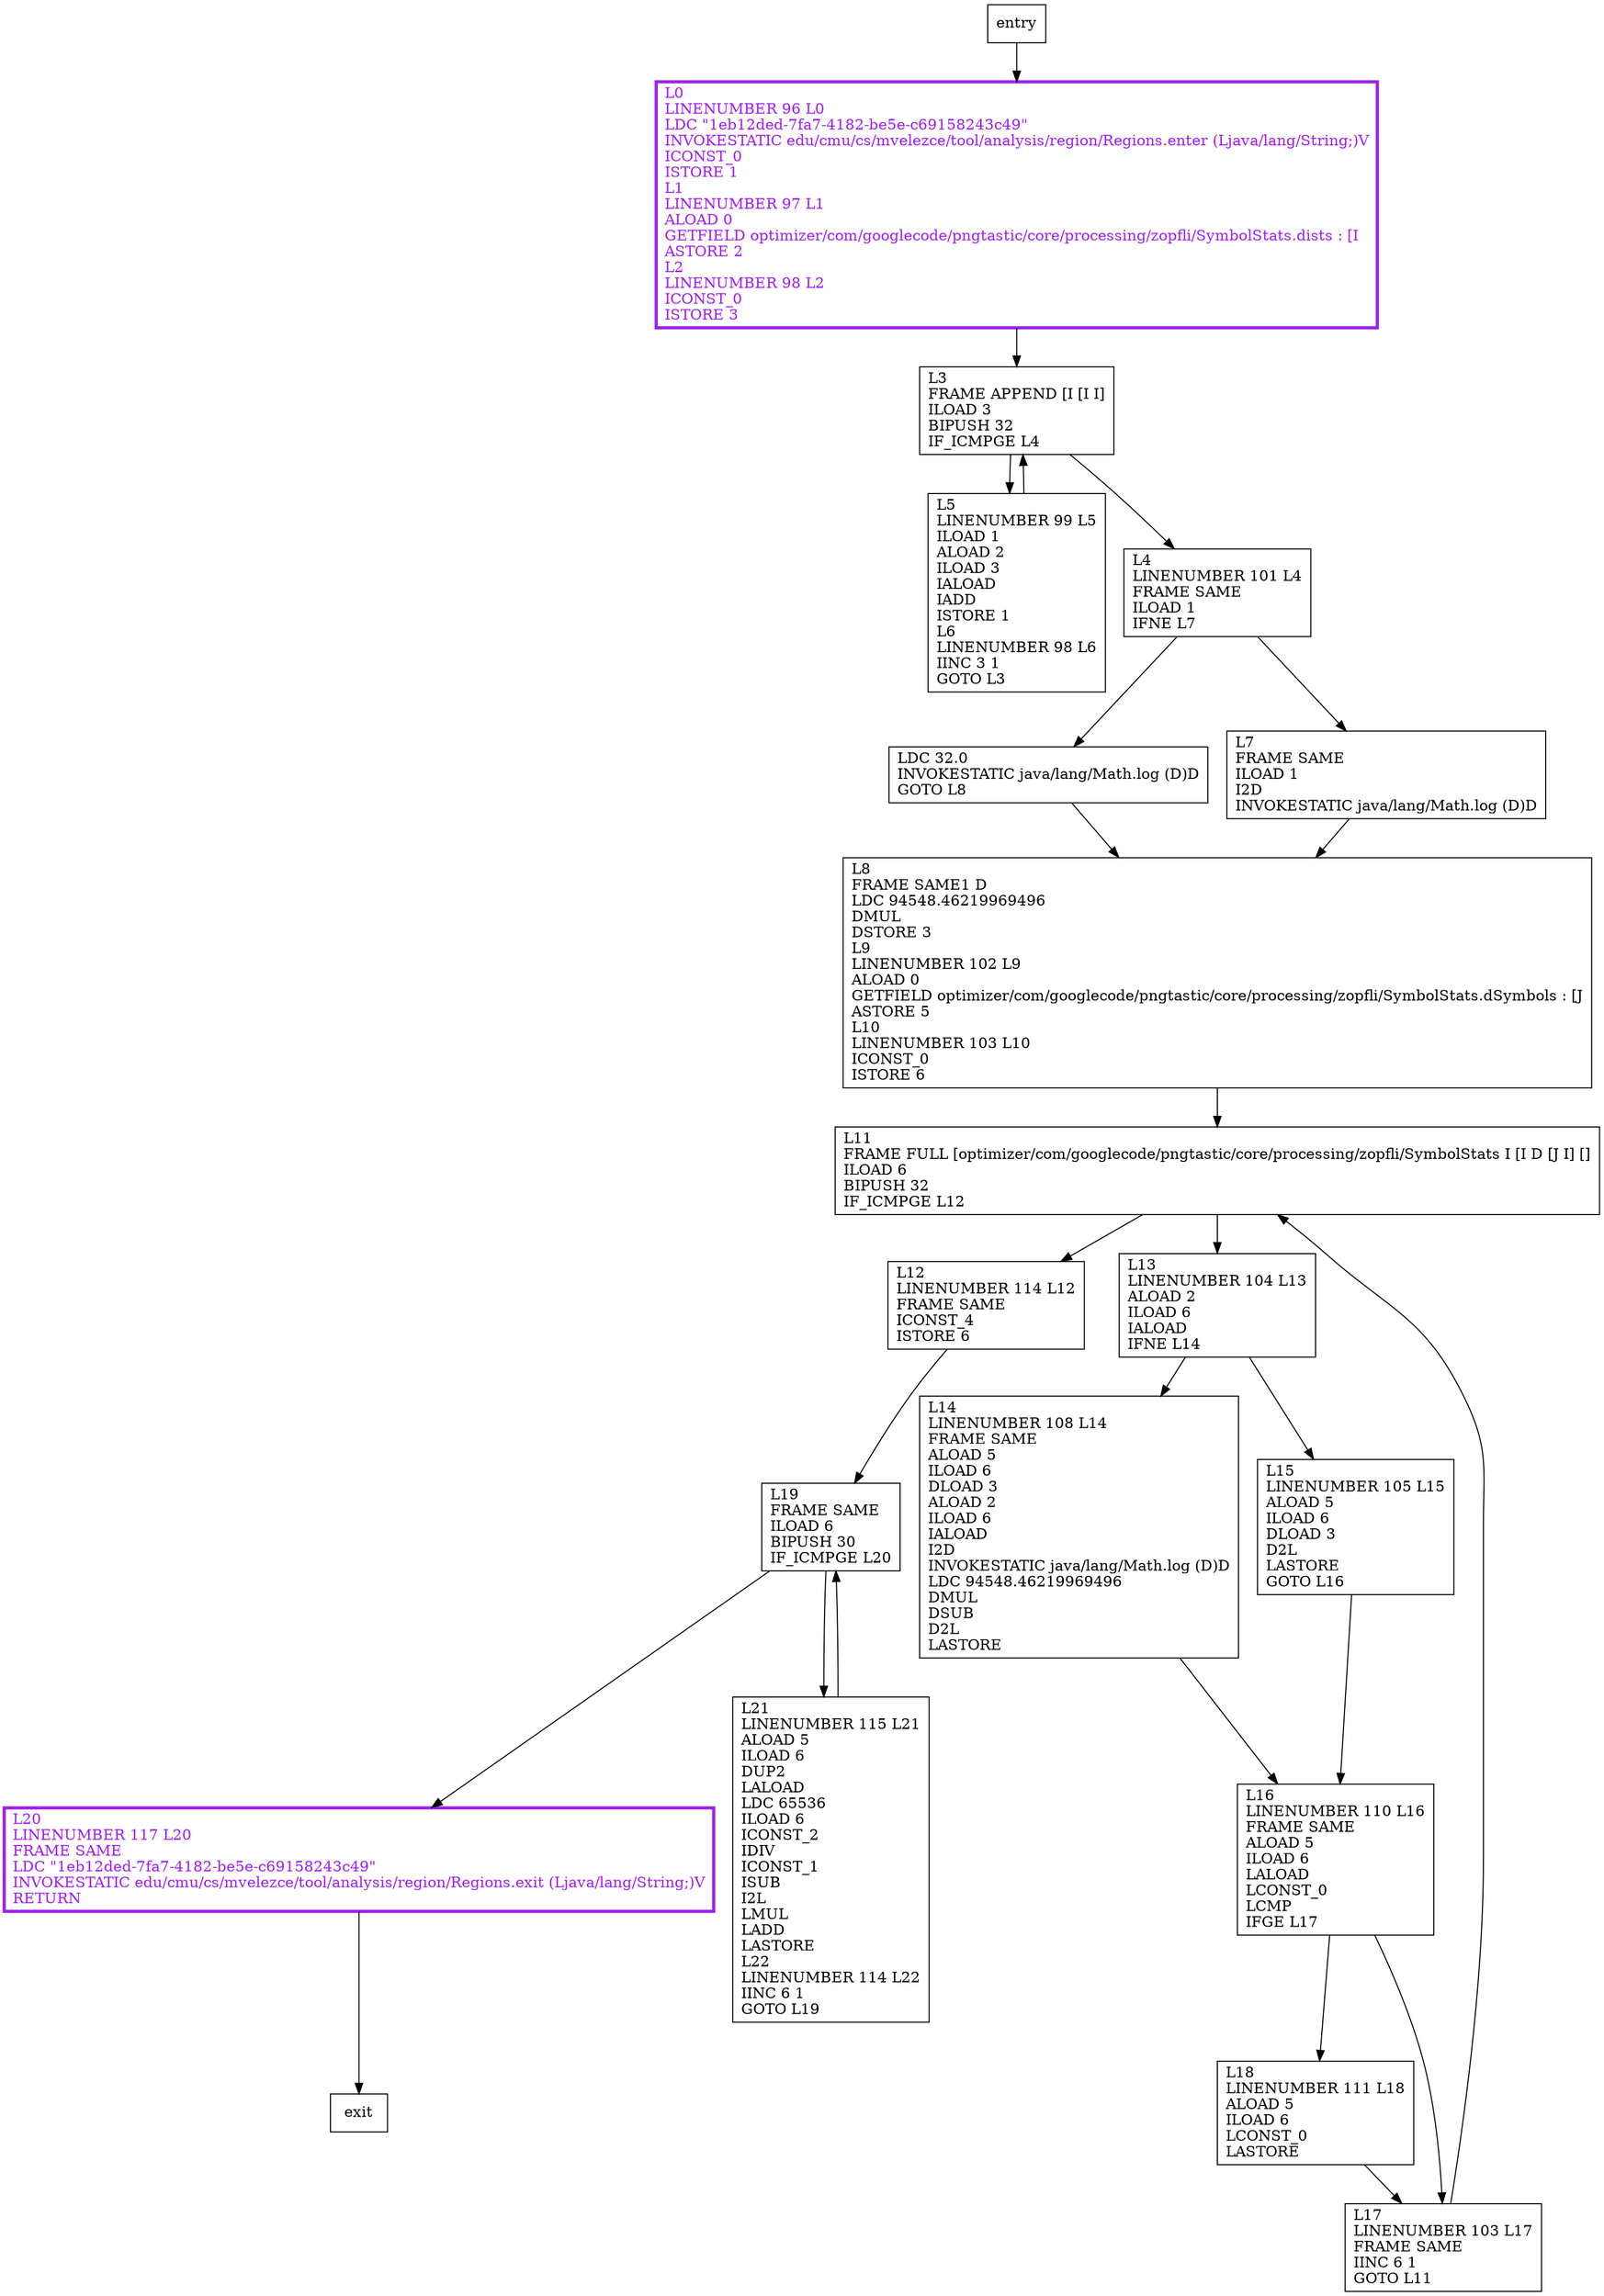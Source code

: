 digraph calculateDists {
node [shape=record];
1768142988 [label="L4\lLINENUMBER 101 L4\lFRAME SAME\lILOAD 1\lIFNE L7\l"];
179455108 [label="L5\lLINENUMBER 99 L5\lILOAD 1\lALOAD 2\lILOAD 3\lIALOAD\lIADD\lISTORE 1\lL6\lLINENUMBER 98 L6\lIINC 3 1\lGOTO L3\l"];
1322341191 [label="L0\lLINENUMBER 96 L0\lLDC \"1eb12ded-7fa7-4182-be5e-c69158243c49\"\lINVOKESTATIC edu/cmu/cs/mvelezce/tool/analysis/region/Regions.enter (Ljava/lang/String;)V\lICONST_0\lISTORE 1\lL1\lLINENUMBER 97 L1\lALOAD 0\lGETFIELD optimizer/com/googlecode/pngtastic/core/processing/zopfli/SymbolStats.dists : [I\lASTORE 2\lL2\lLINENUMBER 98 L2\lICONST_0\lISTORE 3\l"];
2083951216 [label="L8\lFRAME SAME1 D\lLDC 94548.46219969496\lDMUL\lDSTORE 3\lL9\lLINENUMBER 102 L9\lALOAD 0\lGETFIELD optimizer/com/googlecode/pngtastic/core/processing/zopfli/SymbolStats.dSymbols : [J\lASTORE 5\lL10\lLINENUMBER 103 L10\lICONST_0\lISTORE 6\l"];
1374785073 [label="L19\lFRAME SAME\lILOAD 6\lBIPUSH 30\lIF_ICMPGE L20\l"];
1688151539 [label="L16\lLINENUMBER 110 L16\lFRAME SAME\lALOAD 5\lILOAD 6\lLALOAD\lLCONST_0\lLCMP\lIFGE L17\l"];
1424243710 [label="L3\lFRAME APPEND [I [I I]\lILOAD 3\lBIPUSH 32\lIF_ICMPGE L4\l"];
1714317354 [label="L14\lLINENUMBER 108 L14\lFRAME SAME\lALOAD 5\lILOAD 6\lDLOAD 3\lALOAD 2\lILOAD 6\lIALOAD\lI2D\lINVOKESTATIC java/lang/Math.log (D)D\lLDC 94548.46219969496\lDMUL\lDSUB\lD2L\lLASTORE\l"];
383403884 [label="L20\lLINENUMBER 117 L20\lFRAME SAME\lLDC \"1eb12ded-7fa7-4182-be5e-c69158243c49\"\lINVOKESTATIC edu/cmu/cs/mvelezce/tool/analysis/region/Regions.exit (Ljava/lang/String;)V\lRETURN\l"];
1681423383 [label="LDC 32.0\lINVOKESTATIC java/lang/Math.log (D)D\lGOTO L8\l"];
776192909 [label="L15\lLINENUMBER 105 L15\lALOAD 5\lILOAD 6\lDLOAD 3\lD2L\lLASTORE\lGOTO L16\l"];
167275971 [label="L12\lLINENUMBER 114 L12\lFRAME SAME\lICONST_4\lISTORE 6\l"];
1104243907 [label="L13\lLINENUMBER 104 L13\lALOAD 2\lILOAD 6\lIALOAD\lIFNE L14\l"];
200760156 [label="L11\lFRAME FULL [optimizer/com/googlecode/pngtastic/core/processing/zopfli/SymbolStats I [I D [J I] []\lILOAD 6\lBIPUSH 32\lIF_ICMPGE L12\l"];
275448142 [label="L7\lFRAME SAME\lILOAD 1\lI2D\lINVOKESTATIC java/lang/Math.log (D)D\l"];
802628402 [label="L21\lLINENUMBER 115 L21\lALOAD 5\lILOAD 6\lDUP2\lLALOAD\lLDC 65536\lILOAD 6\lICONST_2\lIDIV\lICONST_1\lISUB\lI2L\lLMUL\lLADD\lLASTORE\lL22\lLINENUMBER 114 L22\lIINC 6 1\lGOTO L19\l"];
999864329 [label="L18\lLINENUMBER 111 L18\lALOAD 5\lILOAD 6\lLCONST_0\lLASTORE\l"];
778234583 [label="L17\lLINENUMBER 103 L17\lFRAME SAME\lIINC 6 1\lGOTO L11\l"];
entry;
exit;
1768142988 -> 1681423383;
1768142988 -> 275448142;
179455108 -> 1424243710;
1322341191 -> 1424243710;
2083951216 -> 200760156;
1374785073 -> 383403884;
1374785073 -> 802628402;
1688151539 -> 999864329;
1688151539 -> 778234583;
entry -> 1322341191;
1424243710 -> 1768142988;
1424243710 -> 179455108;
1714317354 -> 1688151539;
383403884 -> exit;
1681423383 -> 2083951216;
776192909 -> 1688151539;
167275971 -> 1374785073;
1104243907 -> 1714317354;
1104243907 -> 776192909;
200760156 -> 167275971;
200760156 -> 1104243907;
275448142 -> 2083951216;
802628402 -> 1374785073;
999864329 -> 778234583;
778234583 -> 200760156;
383403884[fontcolor="purple", penwidth=3, color="purple"];
1322341191[fontcolor="purple", penwidth=3, color="purple"];
}
